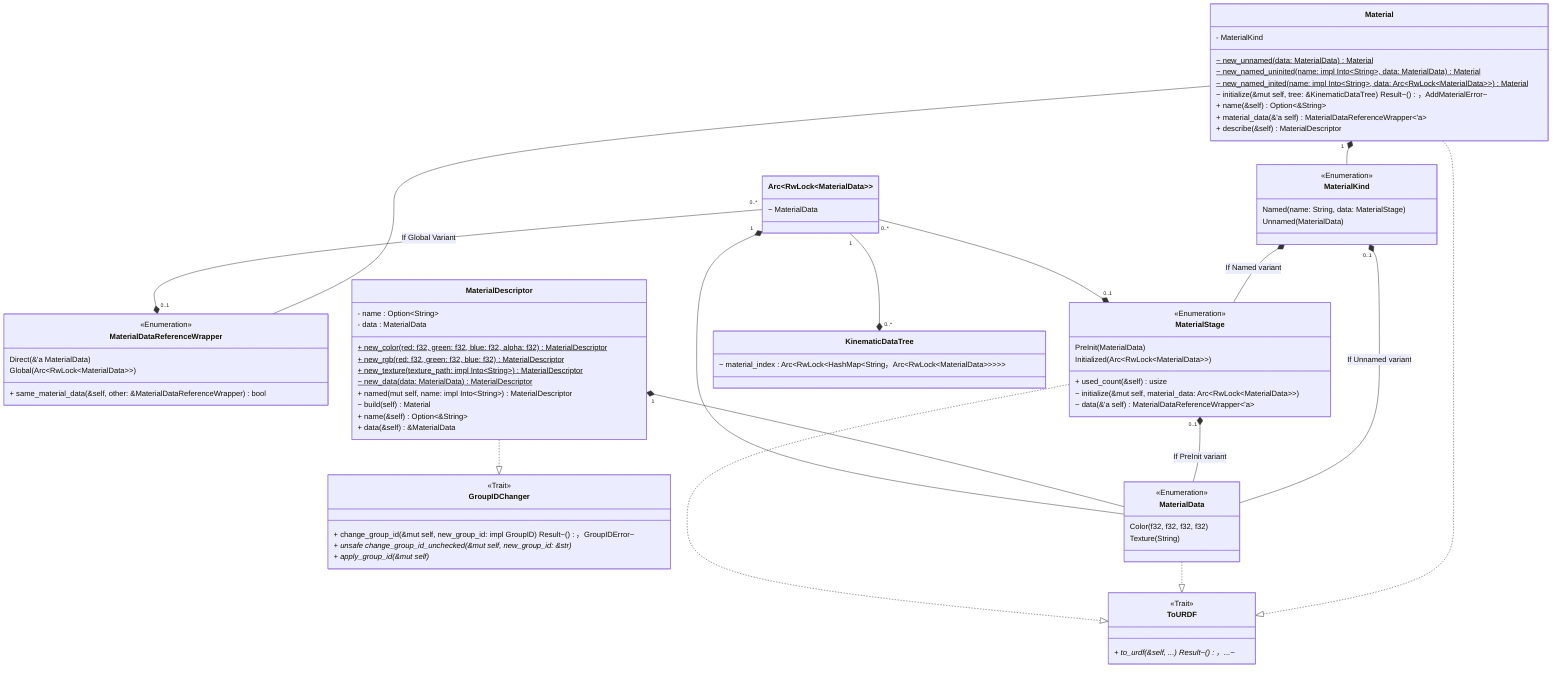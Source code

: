 classDiagram
class ToURDF{
    <<Trait>>
    + to_urdf(&self, ...) Result~()，...~*
}
class GroupIDChanger {
    <<Trait>>
    + change_group_id(&mut self, new_group_id: impl GroupID) Result~()，GroupIDError~
    + unsafe change_group_id_unchecked(&mut self, new_group_id: &str)*
    + apply_group_id(&mut self)*
}

class Material{
    - MaterialKind

	~ new_unnamed(data: MaterialData) Material$
	~ new_named_uninited(name: impl Into~String~, data: MaterialData) Material$
	~ new_named_inited(name: impl Into~String~, data: Arc~RwLock~MaterialData~~) Material$

	~ initialize(&mut self, tree: &KinematicDataTree) Result~()，AddMaterialError~
    
    + name(&self) Option~&String~
    + material_data(&'a self) MaterialDataReferenceWrapper~'a~
    + describe(&self) MaterialDescriptor
}

Material ..|> ToURDF
Material "1" *-- MaterialKind
Material -- MaterialDataReferenceWrapper

class MaterialKind {
    <<Enumeration>>
    Named#40;name: String, data: MaterialStage#41;
    Unnamed#40;MaterialData#41;
}

MaterialKind "0..1" *-- MaterialData: If Unnamed variant
MaterialKind "0..1" *-- MaterialStage: If Named variant
	
class MaterialData {
    <<Enumeration>>
    Color#40;f32, f32, f32, f32#41;
    Texture#40;String#41;
}

MaterialData ..|> ToURDF
	
class MaterialStage{
    <<Enumeration>>
    PreInit#40;MaterialData#41;
    Initialized#40;Arc~RwLock~MaterialData~~#41;

    + used_count(&self) usize
    ~ initialize(&mut self, material_data: Arc~RwLock~MaterialData~~)
    ~ data(&'a self) MaterialDataReferenceWrapper~'a~
}

MaterialStage "0..1" *-- MaterialData : If PreInit variant 
MaterialStage ..|> ToURDF

class MaterialDataReferenceWrapper~'a~{
    <<Enumeration>>
    Direct#40;&'a MaterialData#41;
    Global#40;Arc~RwLock~MaterialData~~#41;

    + same_material_data(&self, other: &MaterialDataReferenceWrapper) bool
}

class MaterialDescriptor{
    %% TODO: Maybe FLIP TYPES
    - name : Option~String~
    - data : MaterialData

    + new_color(red: f32, green: f32, blue: f32, alpha: f32) MaterialDescriptor$
    + new_rgb(red: f32, green: f32, blue: f32) MaterialDescriptor$
    + new_texture(texture_path: impl Into~String~) MaterialDescriptor$
    ~ new_data(data: MaterialData) MaterialDescriptor$
    + named(mut self, name: impl Into~String~) MaterialDescriptor
    ~ build(self) Material

    + name(&self) Option~&String~
    + data(&self) &MaterialData
}

MaterialDescriptor "1" *-- MaterialData
MaterialDescriptor ..|> GroupIDChanger
%% MaterialDescriptor -->

class KinematicDataTree {
    ~ material_index : Arc~RwLock~HashMap~String，Arc~RwLock~MaterialData~~~~~
}

class ArcLockMaterialData["Arc&lt;RwLock&lt;MaterialData&gt;&gt;"] {
    ~ MaterialData
}

ArcLockMaterialData "1" --* "0..*" KinematicDataTree
ArcLockMaterialData "1" *-- MaterialData
ArcLockMaterialData "0..*" --* "0..1" MaterialStage
ArcLockMaterialData "0..*" --* "0..1" MaterialDataReferenceWrapper : If Global Variant